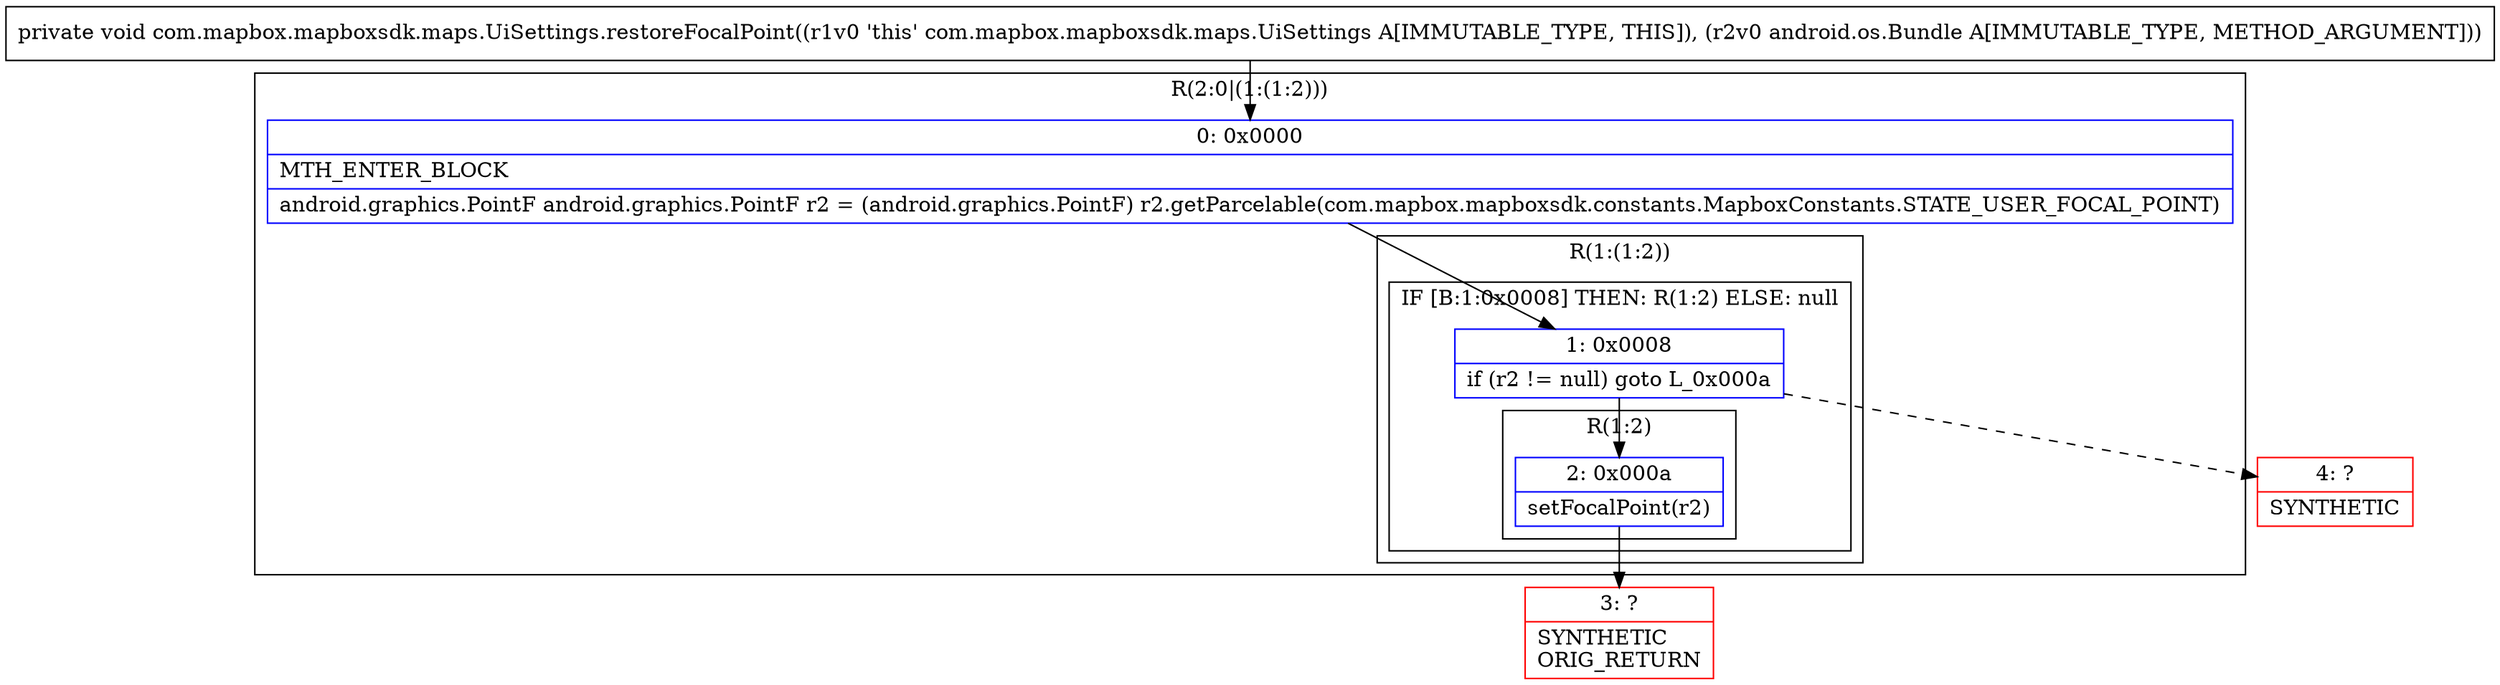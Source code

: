 digraph "CFG forcom.mapbox.mapboxsdk.maps.UiSettings.restoreFocalPoint(Landroid\/os\/Bundle;)V" {
subgraph cluster_Region_1236022308 {
label = "R(2:0|(1:(1:2)))";
node [shape=record,color=blue];
Node_0 [shape=record,label="{0\:\ 0x0000|MTH_ENTER_BLOCK\l|android.graphics.PointF android.graphics.PointF r2 = (android.graphics.PointF) r2.getParcelable(com.mapbox.mapboxsdk.constants.MapboxConstants.STATE_USER_FOCAL_POINT)\l}"];
subgraph cluster_Region_404211839 {
label = "R(1:(1:2))";
node [shape=record,color=blue];
subgraph cluster_IfRegion_2056983930 {
label = "IF [B:1:0x0008] THEN: R(1:2) ELSE: null";
node [shape=record,color=blue];
Node_1 [shape=record,label="{1\:\ 0x0008|if (r2 != null) goto L_0x000a\l}"];
subgraph cluster_Region_1622816094 {
label = "R(1:2)";
node [shape=record,color=blue];
Node_2 [shape=record,label="{2\:\ 0x000a|setFocalPoint(r2)\l}"];
}
}
}
}
Node_3 [shape=record,color=red,label="{3\:\ ?|SYNTHETIC\lORIG_RETURN\l}"];
Node_4 [shape=record,color=red,label="{4\:\ ?|SYNTHETIC\l}"];
MethodNode[shape=record,label="{private void com.mapbox.mapboxsdk.maps.UiSettings.restoreFocalPoint((r1v0 'this' com.mapbox.mapboxsdk.maps.UiSettings A[IMMUTABLE_TYPE, THIS]), (r2v0 android.os.Bundle A[IMMUTABLE_TYPE, METHOD_ARGUMENT])) }"];
MethodNode -> Node_0;
Node_0 -> Node_1;
Node_1 -> Node_2;
Node_1 -> Node_4[style=dashed];
Node_2 -> Node_3;
}

